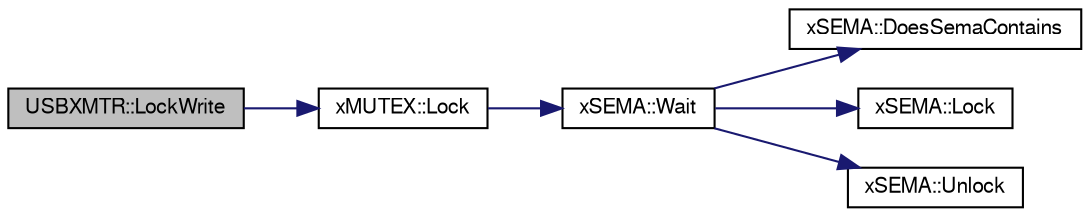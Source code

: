 digraph G
{
  bgcolor="transparent";
  edge [fontname="FreeSans",fontsize=10,labelfontname="FreeSans",labelfontsize=10];
  node [fontname="FreeSans",fontsize=10,shape=record];
  rankdir=LR;
  Node1 [label="USBXMTR::LockWrite",height=0.2,width=0.4,color="black", fillcolor="grey75", style="filled" fontcolor="black"];
  Node1 -> Node2 [color="midnightblue",fontsize=10,style="solid",fontname="FreeSans"];
  Node2 [label="xMUTEX::Lock",height=0.2,width=0.4,color="black",URL="$classx_m_u_t_e_x.html#529d57424fe4f58d9a13dea66e40ecfa"];
  Node2 -> Node3 [color="midnightblue",fontsize=10,style="solid",fontname="FreeSans"];
  Node3 [label="xSEMA::Wait",height=0.2,width=0.4,color="black",URL="$classx_s_e_m_a.html#d398bc33f1c28f28c33ce1796b0e4ca7"];
  Node3 -> Node4 [color="midnightblue",fontsize=10,style="solid",fontname="FreeSans"];
  Node4 [label="xSEMA::DoesSemaContains",height=0.2,width=0.4,color="black",URL="$classx_s_e_m_a.html#b04acaa143ecfad200784197b075a8a8"];
  Node3 -> Node5 [color="midnightblue",fontsize=10,style="solid",fontname="FreeSans"];
  Node5 [label="xSEMA::Lock",height=0.2,width=0.4,color="black",URL="$classx_s_e_m_a.html#f672373f4e74bc17689036721587a6f1"];
  Node3 -> Node6 [color="midnightblue",fontsize=10,style="solid",fontname="FreeSans"];
  Node6 [label="xSEMA::Unlock",height=0.2,width=0.4,color="black",URL="$classx_s_e_m_a.html#b2457b1a08f5ef2bc40524d0e2c306bc"];
}
